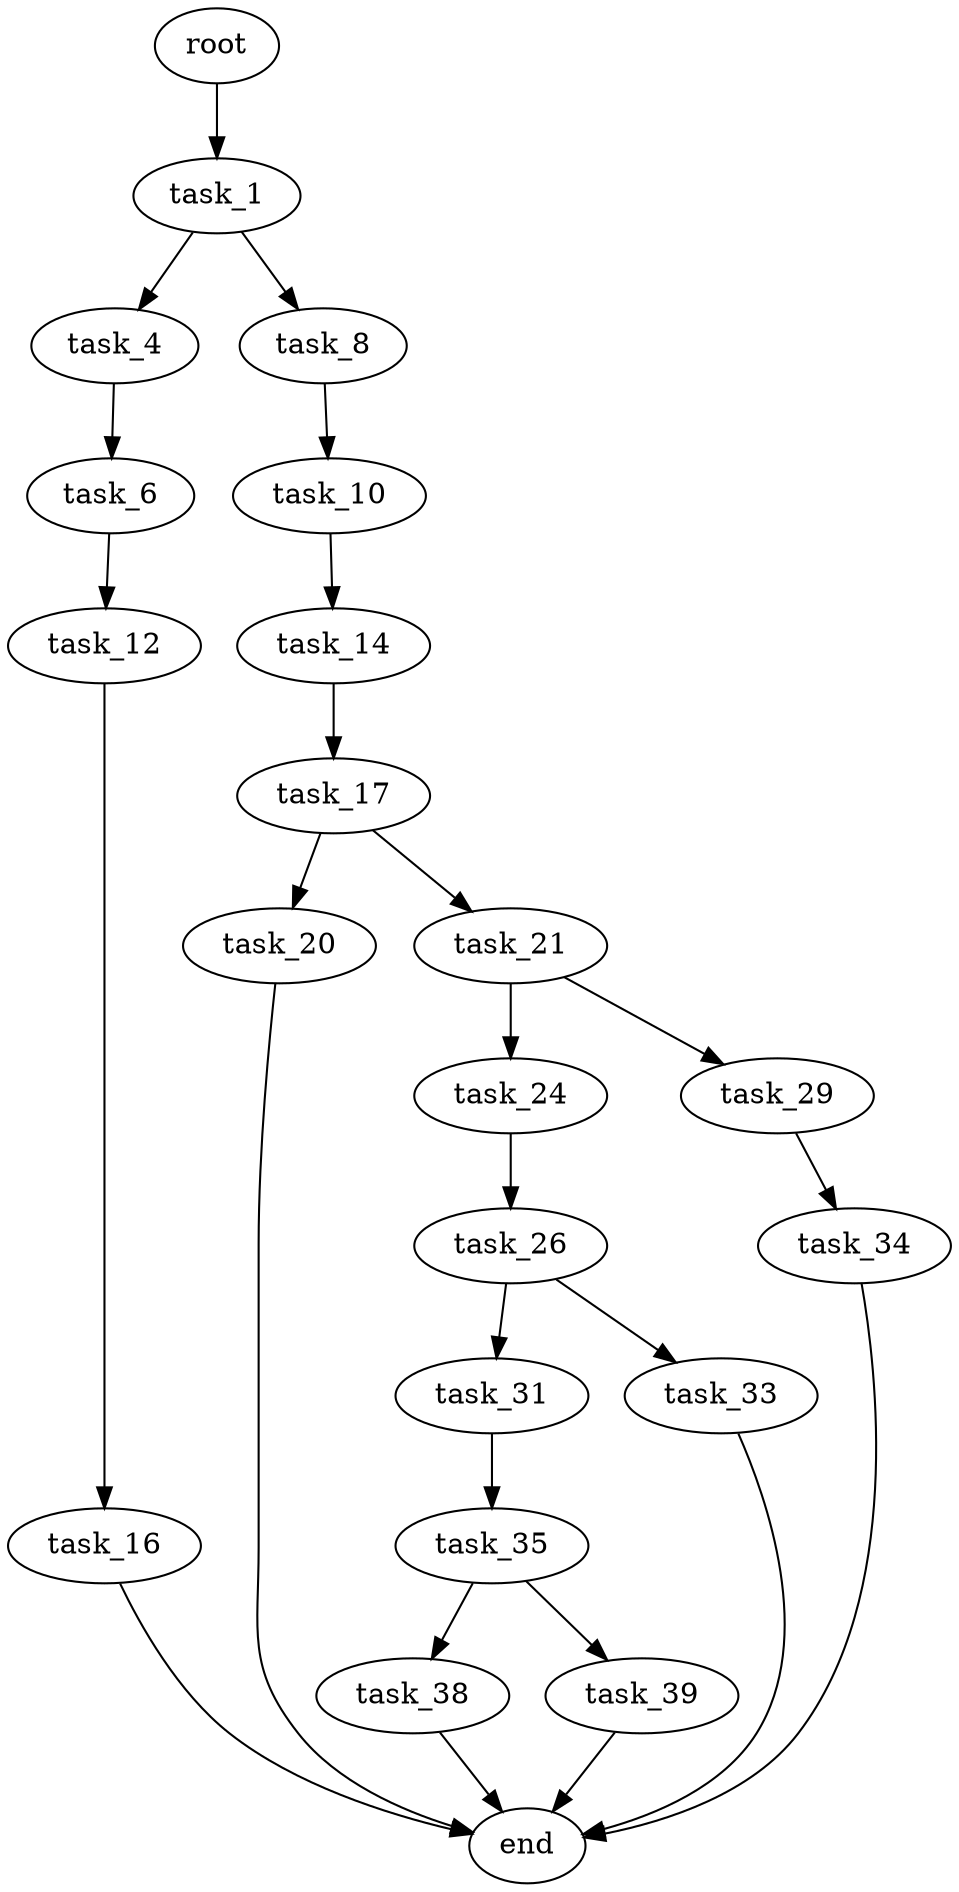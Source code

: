 digraph G {
  root [size="0.000000"];
  task_1 [size="68719476736.000000"];
  task_4 [size="782757789696.000000"];
  task_6 [size="12467271793.000000"];
  task_8 [size="8871428826.000000"];
  task_10 [size="98582574937.000000"];
  task_12 [size="8566243900.000000"];
  task_14 [size="28991029248.000000"];
  task_16 [size="1520322084.000000"];
  task_17 [size="268977965436.000000"];
  task_20 [size="192283693323.000000"];
  task_21 [size="1239842701.000000"];
  task_24 [size="773006814079.000000"];
  task_26 [size="285491900456.000000"];
  task_29 [size="28991029248.000000"];
  task_31 [size="29976974683.000000"];
  task_33 [size="310421978248.000000"];
  task_34 [size="20017056720.000000"];
  task_35 [size="263363970015.000000"];
  task_38 [size="23641062962.000000"];
  task_39 [size="1073741824000.000000"];
  end [size="0.000000"];

  root -> task_1 [size="1.000000"];
  task_1 -> task_4 [size="134217728.000000"];
  task_1 -> task_8 [size="134217728.000000"];
  task_4 -> task_6 [size="679477248.000000"];
  task_6 -> task_12 [size="411041792.000000"];
  task_8 -> task_10 [size="33554432.000000"];
  task_10 -> task_14 [size="75497472.000000"];
  task_12 -> task_16 [size="209715200.000000"];
  task_14 -> task_17 [size="75497472.000000"];
  task_16 -> end [size="1.000000"];
  task_17 -> task_20 [size="536870912.000000"];
  task_17 -> task_21 [size="536870912.000000"];
  task_20 -> end [size="1.000000"];
  task_21 -> task_24 [size="33554432.000000"];
  task_21 -> task_29 [size="33554432.000000"];
  task_24 -> task_26 [size="679477248.000000"];
  task_26 -> task_31 [size="209715200.000000"];
  task_26 -> task_33 [size="209715200.000000"];
  task_29 -> task_34 [size="75497472.000000"];
  task_31 -> task_35 [size="536870912.000000"];
  task_33 -> end [size="1.000000"];
  task_34 -> end [size="1.000000"];
  task_35 -> task_38 [size="209715200.000000"];
  task_35 -> task_39 [size="209715200.000000"];
  task_38 -> end [size="1.000000"];
  task_39 -> end [size="1.000000"];
}
